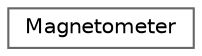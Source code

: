 digraph "Graphical Class Hierarchy"
{
 // LATEX_PDF_SIZE
  bgcolor="transparent";
  edge [fontname=Helvetica,fontsize=10,labelfontname=Helvetica,labelfontsize=10];
  node [fontname=Helvetica,fontsize=10,shape=box,height=0.2,width=0.4];
  rankdir="LR";
  Node0 [label="Magnetometer",height=0.2,width=0.4,color="grey40", fillcolor="white", style="filled",URL="$classMagnetometer.html",tooltip=" "];
}

